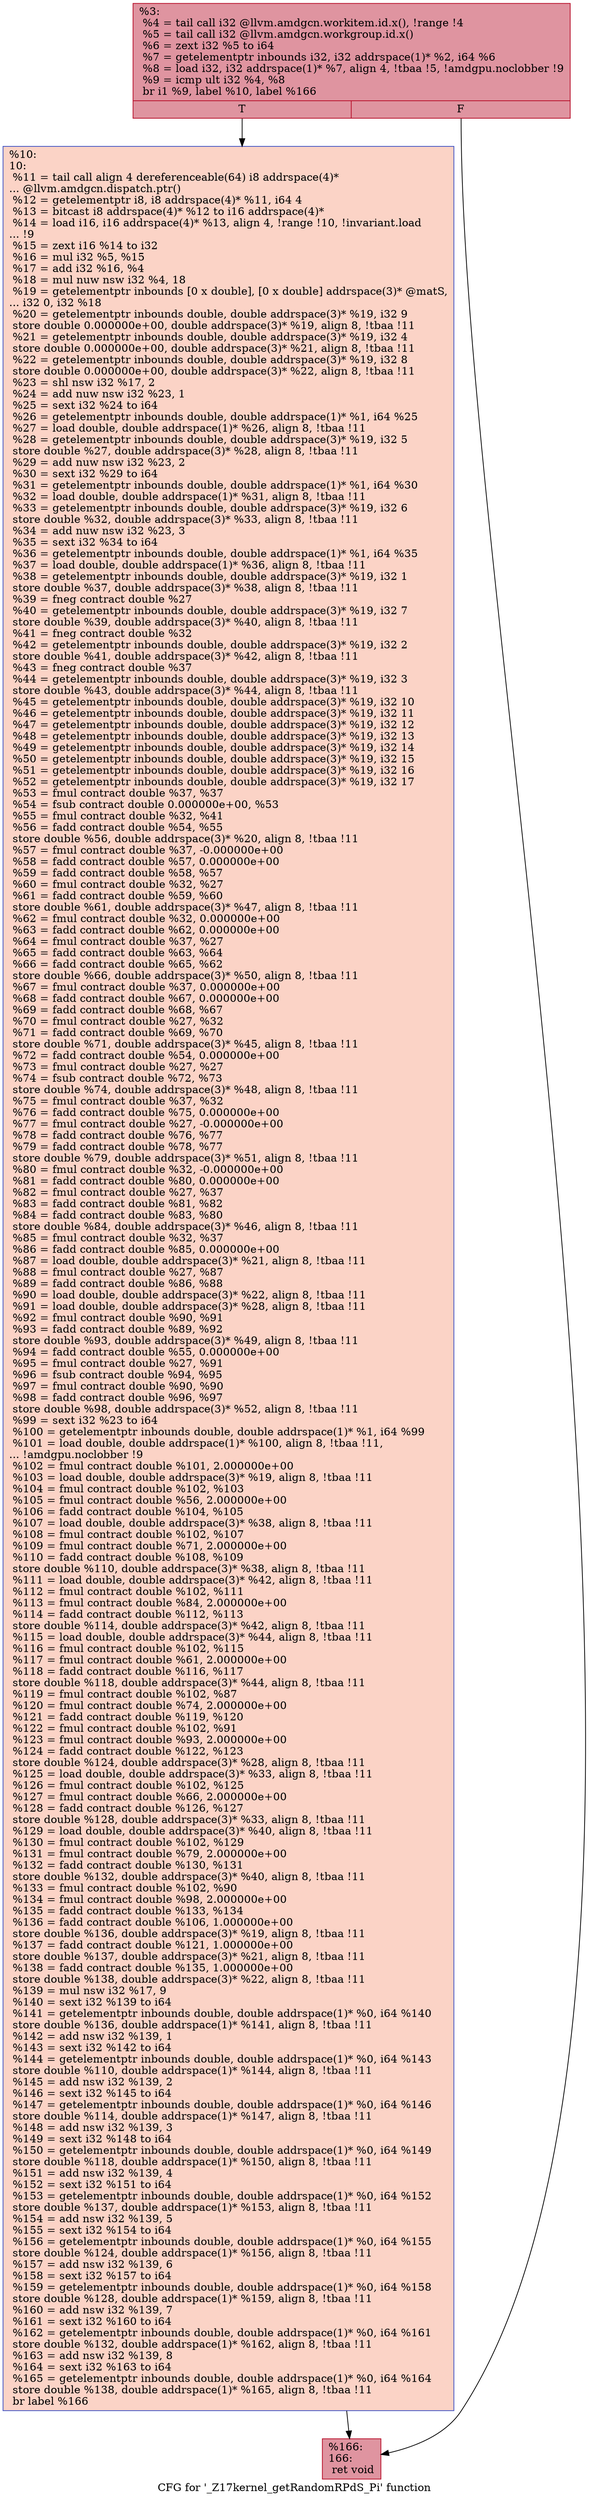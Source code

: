 digraph "CFG for '_Z17kernel_getRandomRPdS_Pi' function" {
	label="CFG for '_Z17kernel_getRandomRPdS_Pi' function";

	Node0x59e1c20 [shape=record,color="#b70d28ff", style=filled, fillcolor="#b70d2870",label="{%3:\l  %4 = tail call i32 @llvm.amdgcn.workitem.id.x(), !range !4\l  %5 = tail call i32 @llvm.amdgcn.workgroup.id.x()\l  %6 = zext i32 %5 to i64\l  %7 = getelementptr inbounds i32, i32 addrspace(1)* %2, i64 %6\l  %8 = load i32, i32 addrspace(1)* %7, align 4, !tbaa !5, !amdgpu.noclobber !9\l  %9 = icmp ult i32 %4, %8\l  br i1 %9, label %10, label %166\l|{<s0>T|<s1>F}}"];
	Node0x59e1c20:s0 -> Node0x59e29b0;
	Node0x59e1c20:s1 -> Node0x59e31c0;
	Node0x59e29b0 [shape=record,color="#3d50c3ff", style=filled, fillcolor="#f59c7d70",label="{%10:\l10:                                               \l  %11 = tail call align 4 dereferenceable(64) i8 addrspace(4)*\l... @llvm.amdgcn.dispatch.ptr()\l  %12 = getelementptr i8, i8 addrspace(4)* %11, i64 4\l  %13 = bitcast i8 addrspace(4)* %12 to i16 addrspace(4)*\l  %14 = load i16, i16 addrspace(4)* %13, align 4, !range !10, !invariant.load\l... !9\l  %15 = zext i16 %14 to i32\l  %16 = mul i32 %5, %15\l  %17 = add i32 %16, %4\l  %18 = mul nuw nsw i32 %4, 18\l  %19 = getelementptr inbounds [0 x double], [0 x double] addrspace(3)* @matS,\l... i32 0, i32 %18\l  %20 = getelementptr inbounds double, double addrspace(3)* %19, i32 9\l  store double 0.000000e+00, double addrspace(3)* %19, align 8, !tbaa !11\l  %21 = getelementptr inbounds double, double addrspace(3)* %19, i32 4\l  store double 0.000000e+00, double addrspace(3)* %21, align 8, !tbaa !11\l  %22 = getelementptr inbounds double, double addrspace(3)* %19, i32 8\l  store double 0.000000e+00, double addrspace(3)* %22, align 8, !tbaa !11\l  %23 = shl nsw i32 %17, 2\l  %24 = add nuw nsw i32 %23, 1\l  %25 = sext i32 %24 to i64\l  %26 = getelementptr inbounds double, double addrspace(1)* %1, i64 %25\l  %27 = load double, double addrspace(1)* %26, align 8, !tbaa !11\l  %28 = getelementptr inbounds double, double addrspace(3)* %19, i32 5\l  store double %27, double addrspace(3)* %28, align 8, !tbaa !11\l  %29 = add nuw nsw i32 %23, 2\l  %30 = sext i32 %29 to i64\l  %31 = getelementptr inbounds double, double addrspace(1)* %1, i64 %30\l  %32 = load double, double addrspace(1)* %31, align 8, !tbaa !11\l  %33 = getelementptr inbounds double, double addrspace(3)* %19, i32 6\l  store double %32, double addrspace(3)* %33, align 8, !tbaa !11\l  %34 = add nuw nsw i32 %23, 3\l  %35 = sext i32 %34 to i64\l  %36 = getelementptr inbounds double, double addrspace(1)* %1, i64 %35\l  %37 = load double, double addrspace(1)* %36, align 8, !tbaa !11\l  %38 = getelementptr inbounds double, double addrspace(3)* %19, i32 1\l  store double %37, double addrspace(3)* %38, align 8, !tbaa !11\l  %39 = fneg contract double %27\l  %40 = getelementptr inbounds double, double addrspace(3)* %19, i32 7\l  store double %39, double addrspace(3)* %40, align 8, !tbaa !11\l  %41 = fneg contract double %32\l  %42 = getelementptr inbounds double, double addrspace(3)* %19, i32 2\l  store double %41, double addrspace(3)* %42, align 8, !tbaa !11\l  %43 = fneg contract double %37\l  %44 = getelementptr inbounds double, double addrspace(3)* %19, i32 3\l  store double %43, double addrspace(3)* %44, align 8, !tbaa !11\l  %45 = getelementptr inbounds double, double addrspace(3)* %19, i32 10\l  %46 = getelementptr inbounds double, double addrspace(3)* %19, i32 11\l  %47 = getelementptr inbounds double, double addrspace(3)* %19, i32 12\l  %48 = getelementptr inbounds double, double addrspace(3)* %19, i32 13\l  %49 = getelementptr inbounds double, double addrspace(3)* %19, i32 14\l  %50 = getelementptr inbounds double, double addrspace(3)* %19, i32 15\l  %51 = getelementptr inbounds double, double addrspace(3)* %19, i32 16\l  %52 = getelementptr inbounds double, double addrspace(3)* %19, i32 17\l  %53 = fmul contract double %37, %37\l  %54 = fsub contract double 0.000000e+00, %53\l  %55 = fmul contract double %32, %41\l  %56 = fadd contract double %54, %55\l  store double %56, double addrspace(3)* %20, align 8, !tbaa !11\l  %57 = fmul contract double %37, -0.000000e+00\l  %58 = fadd contract double %57, 0.000000e+00\l  %59 = fadd contract double %58, %57\l  %60 = fmul contract double %32, %27\l  %61 = fadd contract double %59, %60\l  store double %61, double addrspace(3)* %47, align 8, !tbaa !11\l  %62 = fmul contract double %32, 0.000000e+00\l  %63 = fadd contract double %62, 0.000000e+00\l  %64 = fmul contract double %37, %27\l  %65 = fadd contract double %63, %64\l  %66 = fadd contract double %65, %62\l  store double %66, double addrspace(3)* %50, align 8, !tbaa !11\l  %67 = fmul contract double %37, 0.000000e+00\l  %68 = fadd contract double %67, 0.000000e+00\l  %69 = fadd contract double %68, %67\l  %70 = fmul contract double %27, %32\l  %71 = fadd contract double %69, %70\l  store double %71, double addrspace(3)* %45, align 8, !tbaa !11\l  %72 = fadd contract double %54, 0.000000e+00\l  %73 = fmul contract double %27, %27\l  %74 = fsub contract double %72, %73\l  store double %74, double addrspace(3)* %48, align 8, !tbaa !11\l  %75 = fmul contract double %37, %32\l  %76 = fadd contract double %75, 0.000000e+00\l  %77 = fmul contract double %27, -0.000000e+00\l  %78 = fadd contract double %76, %77\l  %79 = fadd contract double %78, %77\l  store double %79, double addrspace(3)* %51, align 8, !tbaa !11\l  %80 = fmul contract double %32, -0.000000e+00\l  %81 = fadd contract double %80, 0.000000e+00\l  %82 = fmul contract double %27, %37\l  %83 = fadd contract double %81, %82\l  %84 = fadd contract double %83, %80\l  store double %84, double addrspace(3)* %46, align 8, !tbaa !11\l  %85 = fmul contract double %32, %37\l  %86 = fadd contract double %85, 0.000000e+00\l  %87 = load double, double addrspace(3)* %21, align 8, !tbaa !11\l  %88 = fmul contract double %27, %87\l  %89 = fadd contract double %86, %88\l  %90 = load double, double addrspace(3)* %22, align 8, !tbaa !11\l  %91 = load double, double addrspace(3)* %28, align 8, !tbaa !11\l  %92 = fmul contract double %90, %91\l  %93 = fadd contract double %89, %92\l  store double %93, double addrspace(3)* %49, align 8, !tbaa !11\l  %94 = fadd contract double %55, 0.000000e+00\l  %95 = fmul contract double %27, %91\l  %96 = fsub contract double %94, %95\l  %97 = fmul contract double %90, %90\l  %98 = fadd contract double %96, %97\l  store double %98, double addrspace(3)* %52, align 8, !tbaa !11\l  %99 = sext i32 %23 to i64\l  %100 = getelementptr inbounds double, double addrspace(1)* %1, i64 %99\l  %101 = load double, double addrspace(1)* %100, align 8, !tbaa !11,\l... !amdgpu.noclobber !9\l  %102 = fmul contract double %101, 2.000000e+00\l  %103 = load double, double addrspace(3)* %19, align 8, !tbaa !11\l  %104 = fmul contract double %102, %103\l  %105 = fmul contract double %56, 2.000000e+00\l  %106 = fadd contract double %104, %105\l  %107 = load double, double addrspace(3)* %38, align 8, !tbaa !11\l  %108 = fmul contract double %102, %107\l  %109 = fmul contract double %71, 2.000000e+00\l  %110 = fadd contract double %108, %109\l  store double %110, double addrspace(3)* %38, align 8, !tbaa !11\l  %111 = load double, double addrspace(3)* %42, align 8, !tbaa !11\l  %112 = fmul contract double %102, %111\l  %113 = fmul contract double %84, 2.000000e+00\l  %114 = fadd contract double %112, %113\l  store double %114, double addrspace(3)* %42, align 8, !tbaa !11\l  %115 = load double, double addrspace(3)* %44, align 8, !tbaa !11\l  %116 = fmul contract double %102, %115\l  %117 = fmul contract double %61, 2.000000e+00\l  %118 = fadd contract double %116, %117\l  store double %118, double addrspace(3)* %44, align 8, !tbaa !11\l  %119 = fmul contract double %102, %87\l  %120 = fmul contract double %74, 2.000000e+00\l  %121 = fadd contract double %119, %120\l  %122 = fmul contract double %102, %91\l  %123 = fmul contract double %93, 2.000000e+00\l  %124 = fadd contract double %122, %123\l  store double %124, double addrspace(3)* %28, align 8, !tbaa !11\l  %125 = load double, double addrspace(3)* %33, align 8, !tbaa !11\l  %126 = fmul contract double %102, %125\l  %127 = fmul contract double %66, 2.000000e+00\l  %128 = fadd contract double %126, %127\l  store double %128, double addrspace(3)* %33, align 8, !tbaa !11\l  %129 = load double, double addrspace(3)* %40, align 8, !tbaa !11\l  %130 = fmul contract double %102, %129\l  %131 = fmul contract double %79, 2.000000e+00\l  %132 = fadd contract double %130, %131\l  store double %132, double addrspace(3)* %40, align 8, !tbaa !11\l  %133 = fmul contract double %102, %90\l  %134 = fmul contract double %98, 2.000000e+00\l  %135 = fadd contract double %133, %134\l  %136 = fadd contract double %106, 1.000000e+00\l  store double %136, double addrspace(3)* %19, align 8, !tbaa !11\l  %137 = fadd contract double %121, 1.000000e+00\l  store double %137, double addrspace(3)* %21, align 8, !tbaa !11\l  %138 = fadd contract double %135, 1.000000e+00\l  store double %138, double addrspace(3)* %22, align 8, !tbaa !11\l  %139 = mul nsw i32 %17, 9\l  %140 = sext i32 %139 to i64\l  %141 = getelementptr inbounds double, double addrspace(1)* %0, i64 %140\l  store double %136, double addrspace(1)* %141, align 8, !tbaa !11\l  %142 = add nsw i32 %139, 1\l  %143 = sext i32 %142 to i64\l  %144 = getelementptr inbounds double, double addrspace(1)* %0, i64 %143\l  store double %110, double addrspace(1)* %144, align 8, !tbaa !11\l  %145 = add nsw i32 %139, 2\l  %146 = sext i32 %145 to i64\l  %147 = getelementptr inbounds double, double addrspace(1)* %0, i64 %146\l  store double %114, double addrspace(1)* %147, align 8, !tbaa !11\l  %148 = add nsw i32 %139, 3\l  %149 = sext i32 %148 to i64\l  %150 = getelementptr inbounds double, double addrspace(1)* %0, i64 %149\l  store double %118, double addrspace(1)* %150, align 8, !tbaa !11\l  %151 = add nsw i32 %139, 4\l  %152 = sext i32 %151 to i64\l  %153 = getelementptr inbounds double, double addrspace(1)* %0, i64 %152\l  store double %137, double addrspace(1)* %153, align 8, !tbaa !11\l  %154 = add nsw i32 %139, 5\l  %155 = sext i32 %154 to i64\l  %156 = getelementptr inbounds double, double addrspace(1)* %0, i64 %155\l  store double %124, double addrspace(1)* %156, align 8, !tbaa !11\l  %157 = add nsw i32 %139, 6\l  %158 = sext i32 %157 to i64\l  %159 = getelementptr inbounds double, double addrspace(1)* %0, i64 %158\l  store double %128, double addrspace(1)* %159, align 8, !tbaa !11\l  %160 = add nsw i32 %139, 7\l  %161 = sext i32 %160 to i64\l  %162 = getelementptr inbounds double, double addrspace(1)* %0, i64 %161\l  store double %132, double addrspace(1)* %162, align 8, !tbaa !11\l  %163 = add nsw i32 %139, 8\l  %164 = sext i32 %163 to i64\l  %165 = getelementptr inbounds double, double addrspace(1)* %0, i64 %164\l  store double %138, double addrspace(1)* %165, align 8, !tbaa !11\l  br label %166\l}"];
	Node0x59e29b0 -> Node0x59e31c0;
	Node0x59e31c0 [shape=record,color="#b70d28ff", style=filled, fillcolor="#b70d2870",label="{%166:\l166:                                              \l  ret void\l}"];
}
